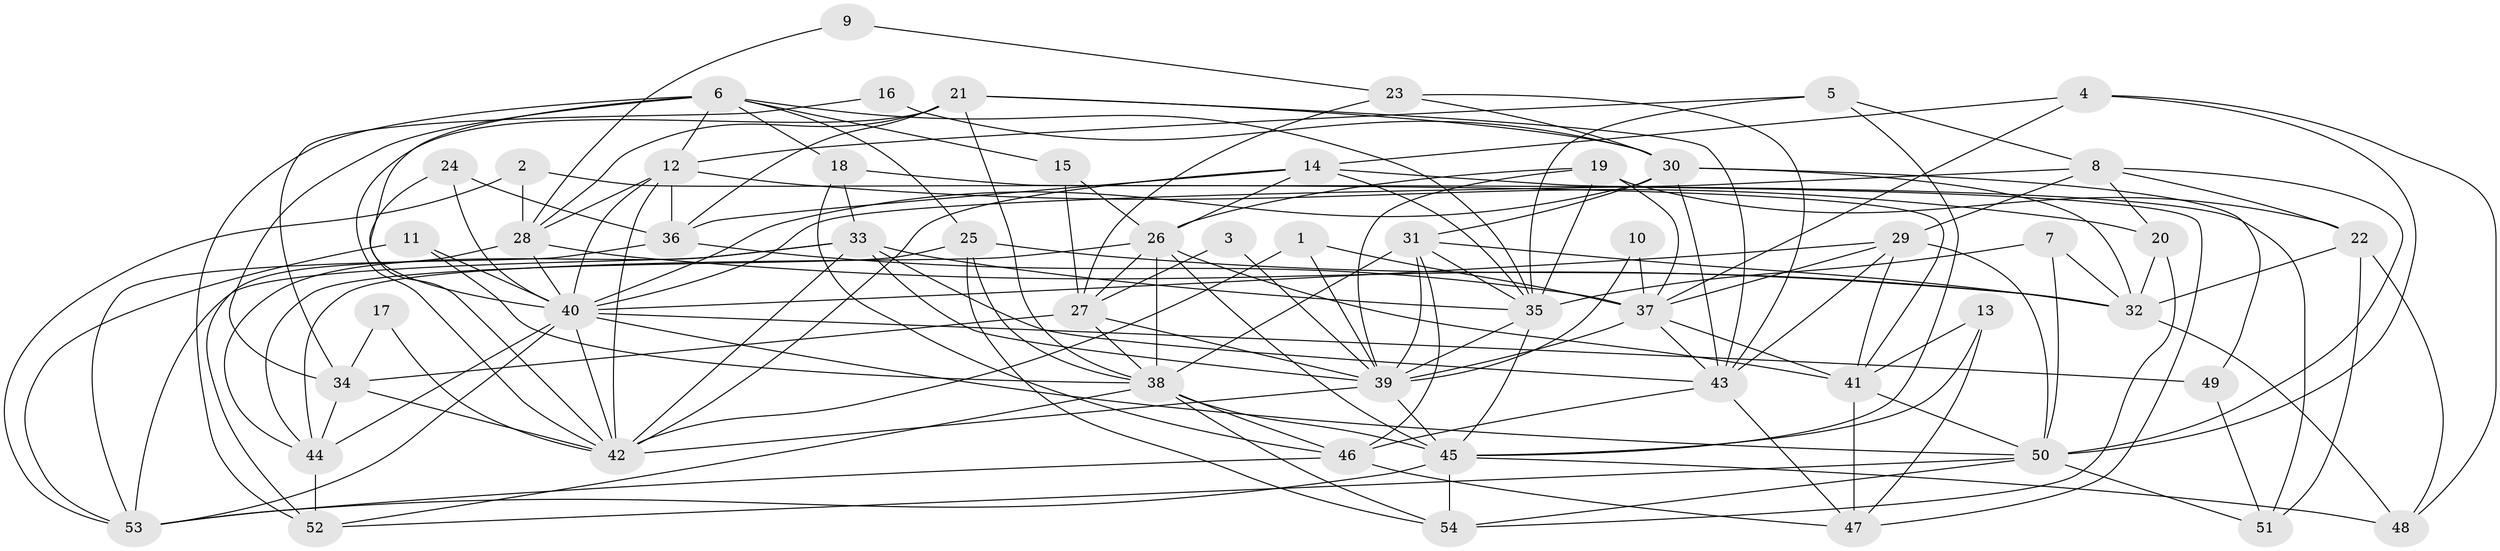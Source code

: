 // original degree distribution, {6: 0.1111111111111111, 5: 0.19444444444444445, 3: 0.25, 4: 0.26851851851851855, 2: 0.1388888888888889, 7: 0.037037037037037035}
// Generated by graph-tools (version 1.1) at 2025/26/03/09/25 03:26:17]
// undirected, 54 vertices, 154 edges
graph export_dot {
graph [start="1"]
  node [color=gray90,style=filled];
  1;
  2;
  3;
  4;
  5;
  6;
  7;
  8;
  9;
  10;
  11;
  12;
  13;
  14;
  15;
  16;
  17;
  18;
  19;
  20;
  21;
  22;
  23;
  24;
  25;
  26;
  27;
  28;
  29;
  30;
  31;
  32;
  33;
  34;
  35;
  36;
  37;
  38;
  39;
  40;
  41;
  42;
  43;
  44;
  45;
  46;
  47;
  48;
  49;
  50;
  51;
  52;
  53;
  54;
  1 -- 37 [weight=1.0];
  1 -- 39 [weight=1.0];
  1 -- 42 [weight=1.0];
  2 -- 28 [weight=1.0];
  2 -- 41 [weight=1.0];
  2 -- 53 [weight=1.0];
  3 -- 27 [weight=1.0];
  3 -- 39 [weight=1.0];
  4 -- 14 [weight=1.0];
  4 -- 37 [weight=1.0];
  4 -- 48 [weight=1.0];
  4 -- 50 [weight=1.0];
  5 -- 8 [weight=1.0];
  5 -- 12 [weight=1.0];
  5 -- 35 [weight=1.0];
  5 -- 45 [weight=1.0];
  6 -- 12 [weight=1.0];
  6 -- 15 [weight=1.0];
  6 -- 18 [weight=1.0];
  6 -- 25 [weight=1.0];
  6 -- 34 [weight=1.0];
  6 -- 35 [weight=1.0];
  6 -- 40 [weight=1.0];
  6 -- 52 [weight=1.0];
  7 -- 32 [weight=1.0];
  7 -- 35 [weight=2.0];
  7 -- 50 [weight=1.0];
  8 -- 20 [weight=1.0];
  8 -- 22 [weight=1.0];
  8 -- 29 [weight=1.0];
  8 -- 40 [weight=1.0];
  8 -- 50 [weight=1.0];
  9 -- 23 [weight=1.0];
  9 -- 28 [weight=1.0];
  10 -- 37 [weight=1.0];
  10 -- 39 [weight=1.0];
  11 -- 38 [weight=1.0];
  11 -- 40 [weight=1.0];
  11 -- 53 [weight=1.0];
  12 -- 20 [weight=1.0];
  12 -- 28 [weight=1.0];
  12 -- 36 [weight=1.0];
  12 -- 40 [weight=1.0];
  12 -- 42 [weight=1.0];
  13 -- 41 [weight=1.0];
  13 -- 45 [weight=1.0];
  13 -- 47 [weight=1.0];
  14 -- 26 [weight=1.0];
  14 -- 35 [weight=1.0];
  14 -- 36 [weight=1.0];
  14 -- 42 [weight=1.0];
  14 -- 51 [weight=1.0];
  15 -- 26 [weight=1.0];
  15 -- 27 [weight=1.0];
  16 -- 30 [weight=2.0];
  16 -- 34 [weight=1.0];
  17 -- 34 [weight=1.0];
  17 -- 42 [weight=1.0];
  18 -- 33 [weight=1.0];
  18 -- 46 [weight=1.0];
  18 -- 47 [weight=1.0];
  19 -- 22 [weight=1.0];
  19 -- 26 [weight=1.0];
  19 -- 35 [weight=1.0];
  19 -- 37 [weight=1.0];
  19 -- 39 [weight=1.0];
  20 -- 32 [weight=1.0];
  20 -- 54 [weight=1.0];
  21 -- 28 [weight=1.0];
  21 -- 30 [weight=1.0];
  21 -- 36 [weight=1.0];
  21 -- 38 [weight=1.0];
  21 -- 42 [weight=2.0];
  21 -- 43 [weight=1.0];
  22 -- 32 [weight=1.0];
  22 -- 48 [weight=1.0];
  22 -- 51 [weight=1.0];
  23 -- 27 [weight=1.0];
  23 -- 30 [weight=1.0];
  23 -- 43 [weight=1.0];
  24 -- 36 [weight=1.0];
  24 -- 40 [weight=1.0];
  24 -- 42 [weight=1.0];
  25 -- 32 [weight=1.0];
  25 -- 38 [weight=1.0];
  25 -- 44 [weight=1.0];
  25 -- 54 [weight=1.0];
  26 -- 27 [weight=1.0];
  26 -- 38 [weight=1.0];
  26 -- 41 [weight=1.0];
  26 -- 44 [weight=1.0];
  26 -- 45 [weight=1.0];
  27 -- 34 [weight=1.0];
  27 -- 38 [weight=1.0];
  27 -- 39 [weight=1.0];
  28 -- 32 [weight=1.0];
  28 -- 40 [weight=1.0];
  28 -- 52 [weight=1.0];
  29 -- 37 [weight=1.0];
  29 -- 40 [weight=1.0];
  29 -- 41 [weight=1.0];
  29 -- 43 [weight=1.0];
  29 -- 50 [weight=1.0];
  30 -- 31 [weight=1.0];
  30 -- 32 [weight=1.0];
  30 -- 40 [weight=1.0];
  30 -- 43 [weight=1.0];
  30 -- 49 [weight=1.0];
  31 -- 32 [weight=1.0];
  31 -- 35 [weight=1.0];
  31 -- 38 [weight=1.0];
  31 -- 39 [weight=1.0];
  31 -- 46 [weight=1.0];
  32 -- 48 [weight=1.0];
  33 -- 35 [weight=1.0];
  33 -- 39 [weight=1.0];
  33 -- 42 [weight=1.0];
  33 -- 43 [weight=1.0];
  33 -- 44 [weight=1.0];
  33 -- 53 [weight=1.0];
  34 -- 42 [weight=1.0];
  34 -- 44 [weight=1.0];
  35 -- 39 [weight=1.0];
  35 -- 45 [weight=1.0];
  36 -- 37 [weight=1.0];
  36 -- 53 [weight=1.0];
  37 -- 39 [weight=1.0];
  37 -- 41 [weight=1.0];
  37 -- 43 [weight=1.0];
  38 -- 45 [weight=2.0];
  38 -- 46 [weight=1.0];
  38 -- 52 [weight=1.0];
  38 -- 54 [weight=1.0];
  39 -- 42 [weight=2.0];
  39 -- 45 [weight=1.0];
  40 -- 42 [weight=1.0];
  40 -- 44 [weight=2.0];
  40 -- 49 [weight=1.0];
  40 -- 50 [weight=1.0];
  40 -- 53 [weight=1.0];
  41 -- 47 [weight=1.0];
  41 -- 50 [weight=1.0];
  43 -- 46 [weight=1.0];
  43 -- 47 [weight=1.0];
  44 -- 52 [weight=1.0];
  45 -- 48 [weight=1.0];
  45 -- 53 [weight=1.0];
  45 -- 54 [weight=2.0];
  46 -- 47 [weight=1.0];
  46 -- 53 [weight=1.0];
  49 -- 51 [weight=1.0];
  50 -- 51 [weight=1.0];
  50 -- 52 [weight=1.0];
  50 -- 54 [weight=2.0];
}
